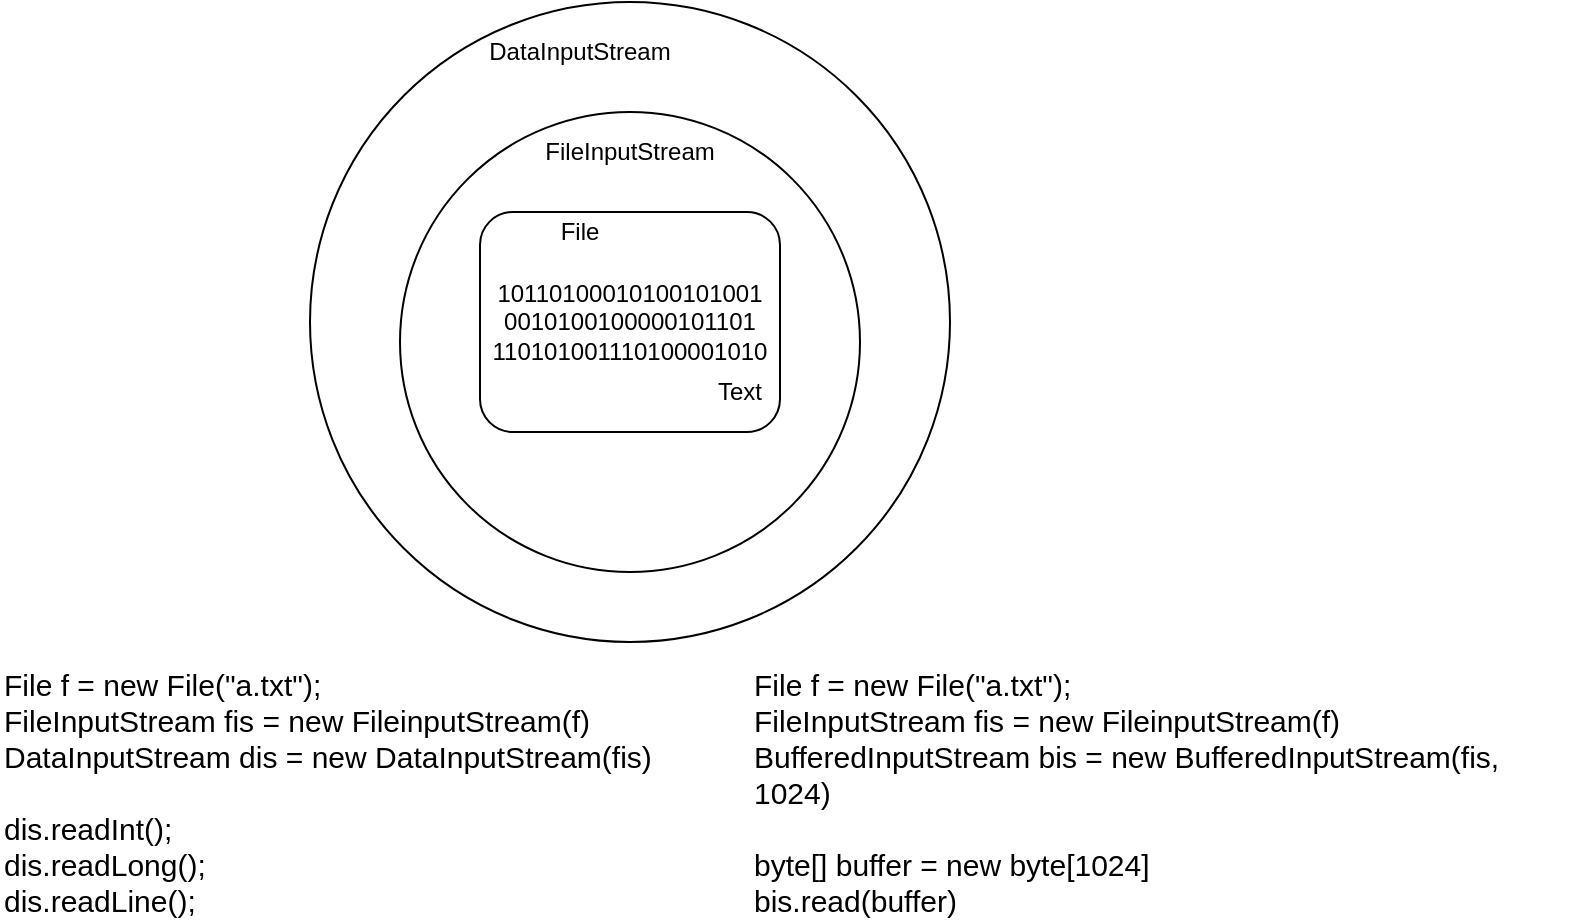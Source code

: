 <mxfile version="14.6.6" type="device"><diagram id="GeYL8xzex1pg3_U-XIpf" name="Page-1"><mxGraphModel dx="862" dy="482" grid="1" gridSize="10" guides="1" tooltips="1" connect="1" arrows="1" fold="1" page="1" pageScale="1" pageWidth="850" pageHeight="1100" math="0" shadow="0"><root><mxCell id="0"/><mxCell id="1" parent="0"/><mxCell id="dKf1J97k1TaV60jNIBJl-6" value="" style="ellipse;whiteSpace=wrap;html=1;aspect=fixed;" vertex="1" parent="1"><mxGeometry x="205" y="45" width="320" height="320" as="geometry"/></mxCell><mxCell id="dKf1J97k1TaV60jNIBJl-4" value="" style="ellipse;whiteSpace=wrap;html=1;aspect=fixed;" vertex="1" parent="1"><mxGeometry x="250" y="100" width="230" height="230" as="geometry"/></mxCell><mxCell id="dKf1J97k1TaV60jNIBJl-1" value="10110100010100101001&lt;br&gt;0010100100000101101&lt;br&gt;110101001110100001010" style="rounded=1;whiteSpace=wrap;html=1;" vertex="1" parent="1"><mxGeometry x="290" y="150" width="150" height="110" as="geometry"/></mxCell><mxCell id="dKf1J97k1TaV60jNIBJl-2" value="Text" style="text;html=1;strokeColor=none;fillColor=none;align=center;verticalAlign=middle;whiteSpace=wrap;rounded=0;" vertex="1" parent="1"><mxGeometry x="400" y="230" width="40" height="20" as="geometry"/></mxCell><mxCell id="dKf1J97k1TaV60jNIBJl-3" value="File" style="text;html=1;strokeColor=none;fillColor=none;align=center;verticalAlign=middle;whiteSpace=wrap;rounded=0;" vertex="1" parent="1"><mxGeometry x="320" y="150" width="40" height="20" as="geometry"/></mxCell><mxCell id="dKf1J97k1TaV60jNIBJl-5" value="FileInputStream" style="text;html=1;strokeColor=none;fillColor=none;align=center;verticalAlign=middle;whiteSpace=wrap;rounded=0;" vertex="1" parent="1"><mxGeometry x="345" y="110" width="40" height="20" as="geometry"/></mxCell><mxCell id="dKf1J97k1TaV60jNIBJl-7" value="DataInputStream" style="text;html=1;strokeColor=none;fillColor=none;align=center;verticalAlign=middle;whiteSpace=wrap;rounded=0;" vertex="1" parent="1"><mxGeometry x="320" y="60" width="40" height="20" as="geometry"/></mxCell><mxCell id="dKf1J97k1TaV60jNIBJl-8" value="File f = new File(&quot;a.txt&quot;);&lt;br style=&quot;font-size: 15px&quot;&gt;FileInputStream fis = new FileinputStream(f)&lt;br style=&quot;font-size: 15px&quot;&gt;DataInputStream dis = new DataInputStream(fis)&lt;br&gt;&lt;br&gt;dis.readInt();&lt;br&gt;dis.readLong();&lt;br&gt;dis.readLine();" style="text;html=1;strokeColor=none;fillColor=none;align=left;verticalAlign=middle;whiteSpace=wrap;rounded=0;fontSize=15;" vertex="1" parent="1"><mxGeometry x="50" y="420" width="410" height="40" as="geometry"/></mxCell><mxCell id="dKf1J97k1TaV60jNIBJl-10" value="File f = new File(&quot;a.txt&quot;);&lt;br style=&quot;font-size: 15px&quot;&gt;FileInputStream fis = new FileinputStream(f)&lt;br style=&quot;font-size: 15px&quot;&gt;BufferedInputStream bis = new BufferedInputStream(fis, 1024)&lt;br&gt;&lt;br&gt;byte[] buffer = new byte[1024]&lt;br&gt;bis.read(buffer)" style="text;html=1;strokeColor=none;fillColor=none;align=left;verticalAlign=middle;whiteSpace=wrap;rounded=0;fontSize=15;" vertex="1" parent="1"><mxGeometry x="425" y="420" width="410" height="40" as="geometry"/></mxCell></root></mxGraphModel></diagram></mxfile>